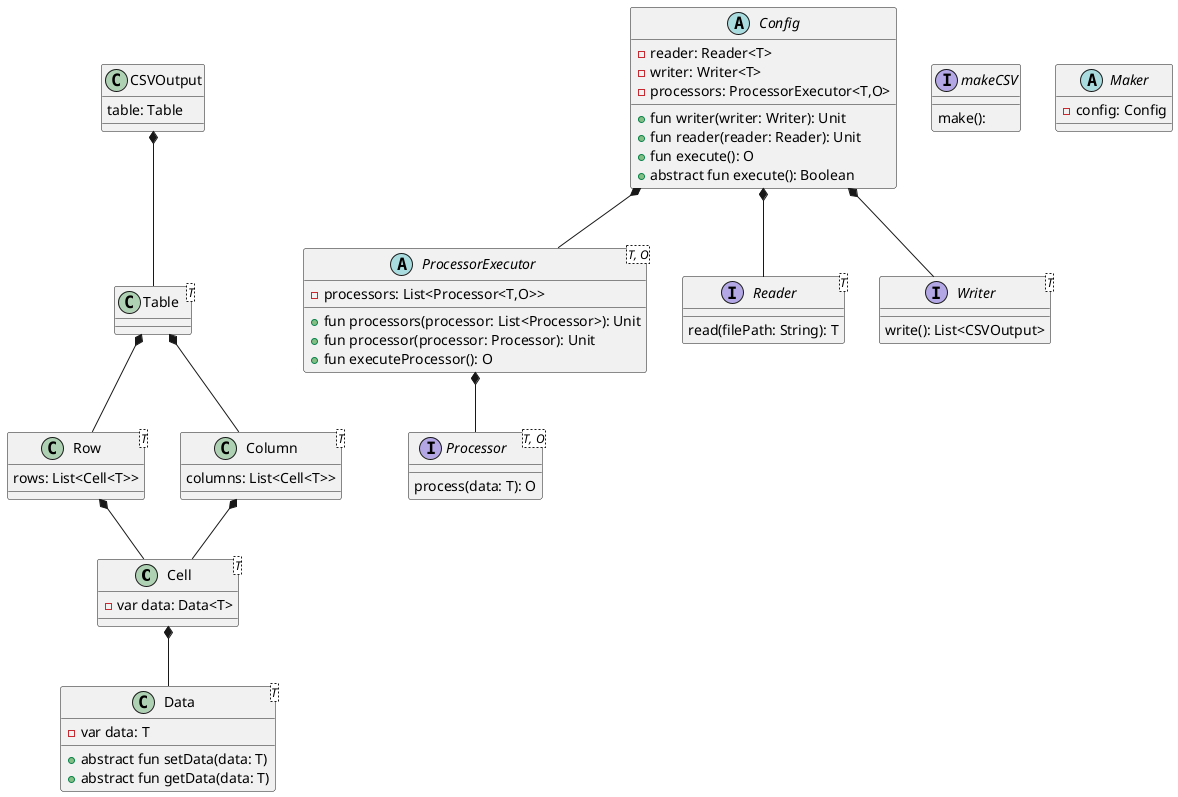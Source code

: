 @startuml

Cell *-- Data

Row *-- Cell
Column *-- Cell

Table *-- Row
Table *-- Column

CSVOutput *-- Table

ProcessorExecutor *-- Processor

Config *-- Reader
Config *-- Writer
Config *-- ProcessorExecutor

interface Reader<T> {
    read(filePath: String): T
}

interface Writer<T> {
    write(): List<CSVOutput>
}

interface Processor<T, O> {
    process(data: T): O
}

interface makeCSV {
    make(): 
}

abstract class ProcessorExecutor<T, O> {
    -processors: List<Processor<T,O>>

    +fun processors(processor: List<Processor>): Unit
    +fun processor(processor: Processor): Unit
    +fun executeProcessor(): O
}

abstract class Config {
    -reader: Reader<T>
    -writer: Writer<T>
    -processors: ProcessorExecutor<T,O>

    +fun writer(writer: Writer): Unit
    +fun reader(reader: Reader): Unit
    +fun execute(): O


    +abstract fun execute(): Boolean
}

abstract class Maker {
    -config: Config
}

class CSVOutput {
    table: Table
}

class Cell<T> {
    -var data: Data<T>
}

class Data<T> {
    -var data: T
    +abstract fun setData(data: T)
    +abstract fun getData(data: T)
}

class Row<T> {
    rows: List<Cell<T>>
}

class Column<T> {
    columns: List<Cell<T>>
}

class Table<T> {

}
@enduml